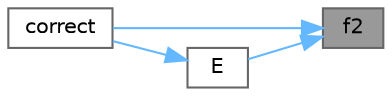 digraph "f2"
{
 // LATEX_PDF_SIZE
  bgcolor="transparent";
  edge [fontname=Helvetica,fontsize=10,labelfontname=Helvetica,labelfontsize=10];
  node [fontname=Helvetica,fontsize=10,shape=box,height=0.2,width=0.4];
  rankdir="RL";
  Node1 [id="Node000001",label="f2",height=0.2,width=0.4,color="gray40", fillcolor="grey60", style="filled", fontcolor="black",tooltip=" "];
  Node1 -> Node2 [id="edge1_Node000001_Node000002",dir="back",color="steelblue1",style="solid",tooltip=" "];
  Node2 [id="Node000002",label="correct",height=0.2,width=0.4,color="grey40", fillcolor="white", style="filled",URL="$classFoam_1_1incompressible_1_1RASModels_1_1LienLeschziner.html#a3ae44b28050c3aa494c1d8e18cf618c1",tooltip=" "];
  Node1 -> Node3 [id="edge2_Node000001_Node000003",dir="back",color="steelblue1",style="solid",tooltip=" "];
  Node3 [id="Node000003",label="E",height=0.2,width=0.4,color="grey40", fillcolor="white", style="filled",URL="$classFoam_1_1incompressible_1_1RASModels_1_1LienLeschziner.html#a981575fea075d7e599e9c6080da840a5",tooltip=" "];
  Node3 -> Node2 [id="edge3_Node000003_Node000002",dir="back",color="steelblue1",style="solid",tooltip=" "];
}
